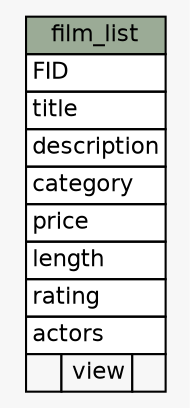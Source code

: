 // dot 7.1.0 on Windows 11 10.0
// SchemaSpy rev 590
digraph "film_list" {
  graph [
    rankdir="RL"
    bgcolor="#f7f7f7"
    nodesep="0.18"
    ranksep="0.46"
    fontname="Helvetica"
    fontsize="11"
  ];
  node [
    fontname="Helvetica"
    fontsize="11"
    shape="plaintext"
  ];
  edge [
    arrowsize="0.8"
  ];
  "film_list" [
    label=<
    <TABLE BORDER="0" CELLBORDER="1" CELLSPACING="0" BGCOLOR="#ffffff">
      <TR><TD COLSPAN="3" BGCOLOR="#9bab96" ALIGN="CENTER">film_list</TD></TR>
      <TR><TD PORT="FID" COLSPAN="3" ALIGN="LEFT">FID</TD></TR>
      <TR><TD PORT="title" COLSPAN="3" ALIGN="LEFT">title</TD></TR>
      <TR><TD PORT="description" COLSPAN="3" ALIGN="LEFT">description</TD></TR>
      <TR><TD PORT="category" COLSPAN="3" ALIGN="LEFT">category</TD></TR>
      <TR><TD PORT="price" COLSPAN="3" ALIGN="LEFT">price</TD></TR>
      <TR><TD PORT="length" COLSPAN="3" ALIGN="LEFT">length</TD></TR>
      <TR><TD PORT="rating" COLSPAN="3" ALIGN="LEFT">rating</TD></TR>
      <TR><TD PORT="actors" COLSPAN="3" ALIGN="LEFT">actors</TD></TR>
      <TR><TD ALIGN="LEFT" BGCOLOR="#f7f7f7">  </TD><TD ALIGN="RIGHT" BGCOLOR="#f7f7f7">view</TD><TD ALIGN="RIGHT" BGCOLOR="#f7f7f7">  </TD></TR>
    </TABLE>>
    URL="tables/film_list.html"
    tooltip="film_list"
  ];
}
